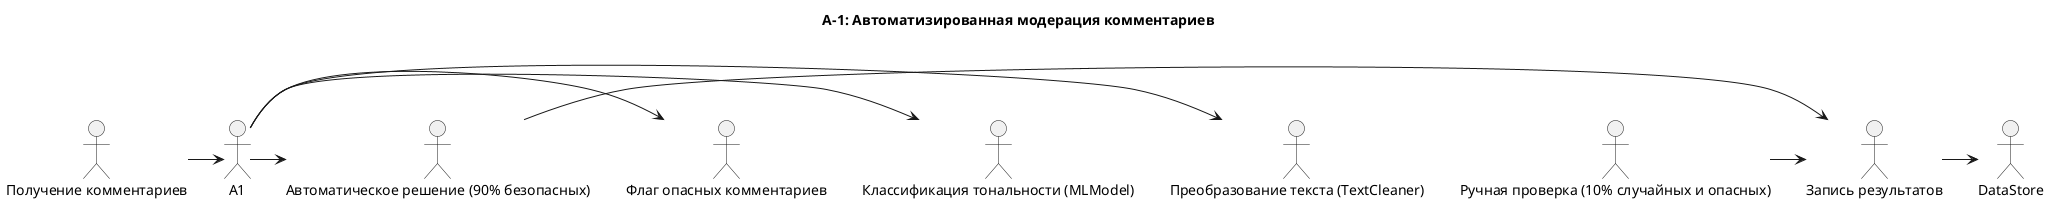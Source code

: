 @startuml
' A1: Автоматизированная модерация комментариев
title A-1: Автоматизированная модерация комментариев

:Получение комментариев: -> A1
A1 -> :Преобразование текста (TextCleaner):

A1 -> :Классификация тональности (MLModel):

A1 -> :Флаг опасных комментариев:

A1 -> :Автоматическое решение (90% безопасных):

:Автоматическое решение (90% безопасных): -> :Запись результатов:

:Ручная проверка (10% случайных и опасных): -> :Запись результатов:

:Запись результатов: -> DataStore
@enduml